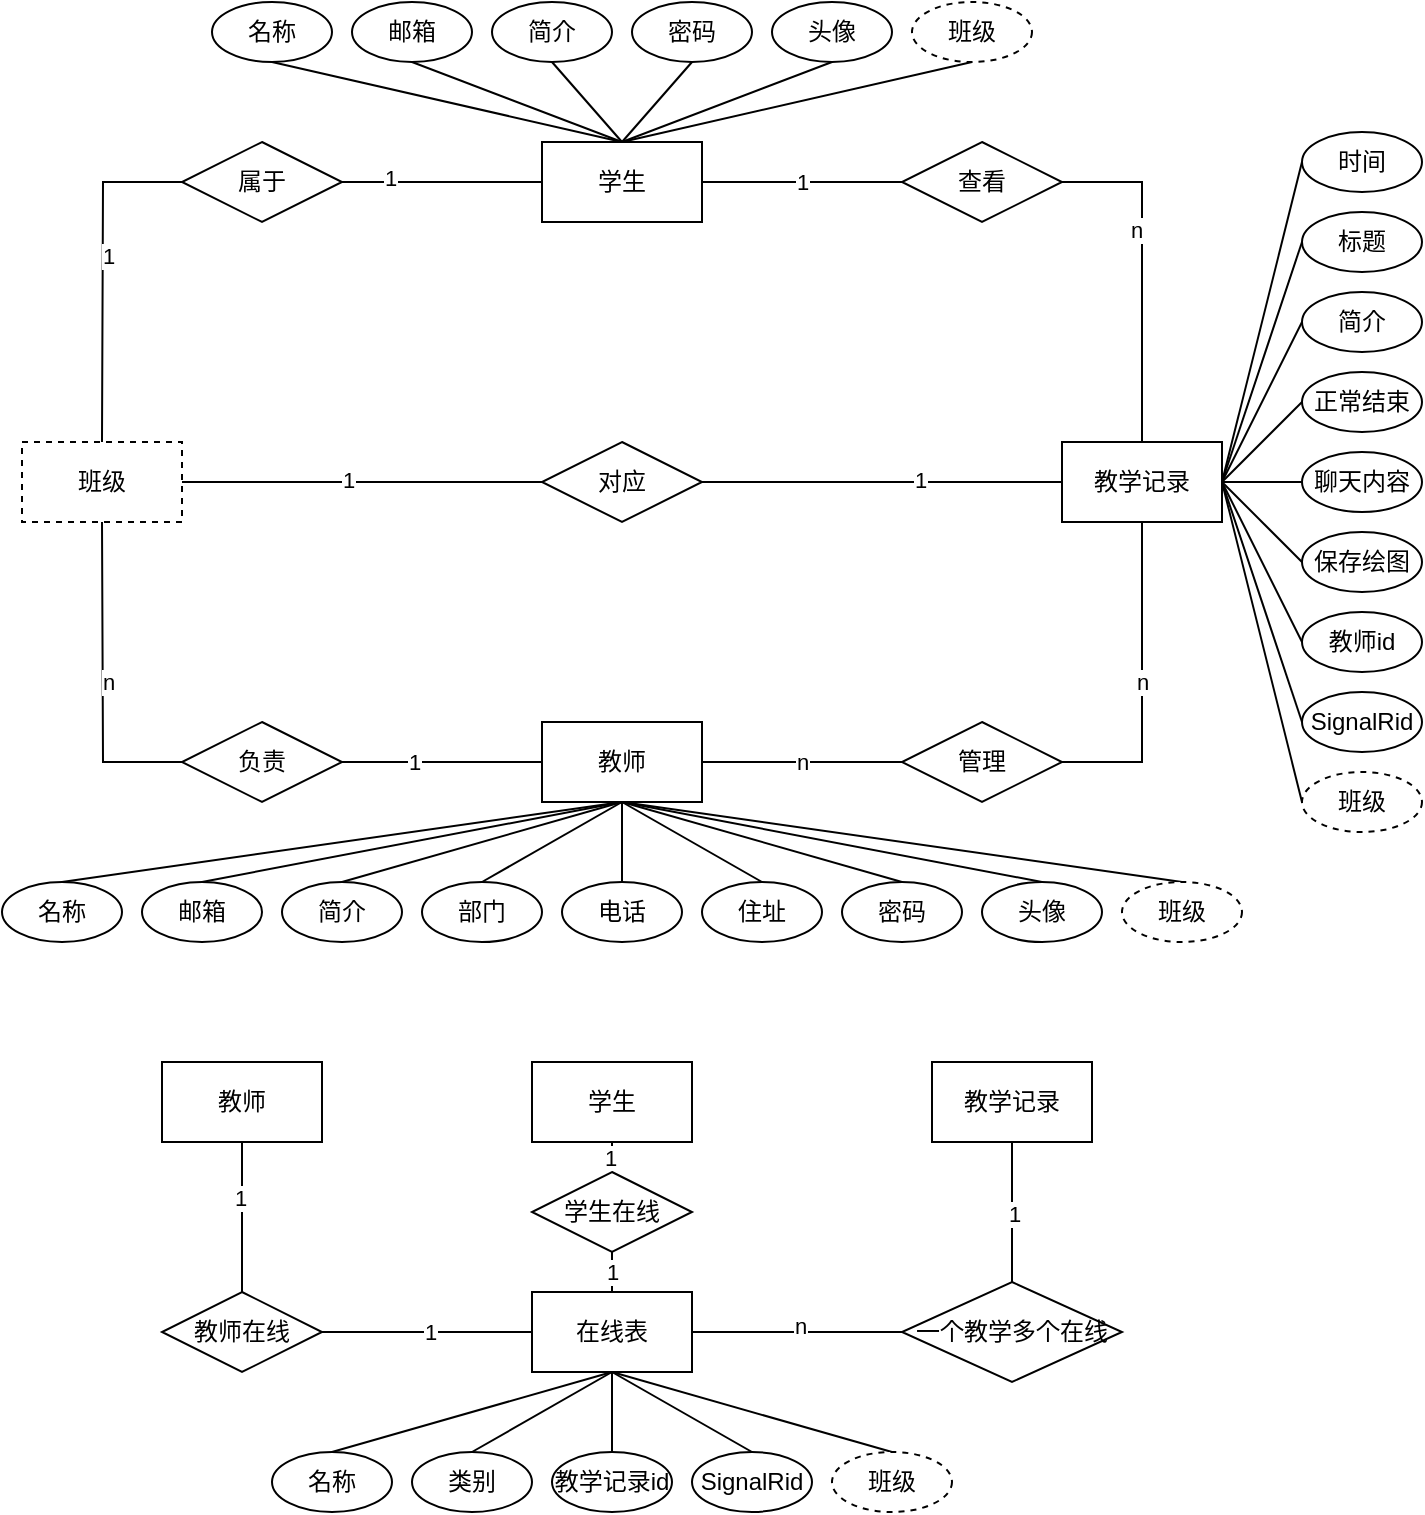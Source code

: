 <mxfile version="17.2.1" type="github">
  <diagram id="IDi-bsRpjTARj6v3DzdU" name="Page-1">
    <mxGraphModel dx="946" dy="557" grid="1" gridSize="10" guides="1" tooltips="1" connect="1" arrows="1" fold="1" page="1" pageScale="1" pageWidth="827" pageHeight="1169" math="0" shadow="0">
      <root>
        <mxCell id="0" />
        <mxCell id="1" parent="0" />
        <mxCell id="TZKJ0TVQ96JsH3nUPFEi-6" style="edgeStyle=orthogonalEdgeStyle;rounded=0;orthogonalLoop=1;jettySize=auto;html=1;entryX=1;entryY=0.5;entryDx=0;entryDy=0;endArrow=none;endFill=0;" edge="1" parent="1" source="TZKJ0TVQ96JsH3nUPFEi-1" target="TZKJ0TVQ96JsH3nUPFEi-5">
          <mxGeometry relative="1" as="geometry" />
        </mxCell>
        <mxCell id="TZKJ0TVQ96JsH3nUPFEi-8" value="1" style="edgeLabel;html=1;align=center;verticalAlign=middle;resizable=0;points=[];" vertex="1" connectable="0" parent="TZKJ0TVQ96JsH3nUPFEi-6">
          <mxGeometry x="0.28" relative="1" as="geometry">
            <mxPoint as="offset" />
          </mxGeometry>
        </mxCell>
        <mxCell id="TZKJ0TVQ96JsH3nUPFEi-20" value="n" style="edgeStyle=orthogonalEdgeStyle;rounded=0;orthogonalLoop=1;jettySize=auto;html=1;entryX=0;entryY=0.5;entryDx=0;entryDy=0;endArrow=none;endFill=0;" edge="1" parent="1" source="TZKJ0TVQ96JsH3nUPFEi-1" target="TZKJ0TVQ96JsH3nUPFEi-19">
          <mxGeometry relative="1" as="geometry" />
        </mxCell>
        <mxCell id="TZKJ0TVQ96JsH3nUPFEi-1" value="教师" style="rounded=0;whiteSpace=wrap;html=1;" vertex="1" parent="1">
          <mxGeometry x="270" y="360" width="80" height="40" as="geometry" />
        </mxCell>
        <mxCell id="TZKJ0TVQ96JsH3nUPFEi-11" style="edgeStyle=orthogonalEdgeStyle;rounded=0;orthogonalLoop=1;jettySize=auto;html=1;entryX=1;entryY=0.5;entryDx=0;entryDy=0;endArrow=none;endFill=0;" edge="1" parent="1" source="TZKJ0TVQ96JsH3nUPFEi-2" target="TZKJ0TVQ96JsH3nUPFEi-10">
          <mxGeometry relative="1" as="geometry" />
        </mxCell>
        <mxCell id="TZKJ0TVQ96JsH3nUPFEi-13" value="1" style="edgeLabel;html=1;align=center;verticalAlign=middle;resizable=0;points=[];" vertex="1" connectable="0" parent="TZKJ0TVQ96JsH3nUPFEi-11">
          <mxGeometry x="0.52" y="-2" relative="1" as="geometry">
            <mxPoint as="offset" />
          </mxGeometry>
        </mxCell>
        <mxCell id="TZKJ0TVQ96JsH3nUPFEi-16" value="1" style="edgeStyle=orthogonalEdgeStyle;rounded=0;orthogonalLoop=1;jettySize=auto;html=1;entryX=0;entryY=0.5;entryDx=0;entryDy=0;endArrow=none;endFill=0;" edge="1" parent="1" source="TZKJ0TVQ96JsH3nUPFEi-2" target="TZKJ0TVQ96JsH3nUPFEi-15">
          <mxGeometry relative="1" as="geometry" />
        </mxCell>
        <mxCell id="TZKJ0TVQ96JsH3nUPFEi-2" value="学生" style="rounded=0;whiteSpace=wrap;html=1;" vertex="1" parent="1">
          <mxGeometry x="270" y="70" width="80" height="40" as="geometry" />
        </mxCell>
        <mxCell id="TZKJ0TVQ96JsH3nUPFEi-70" style="edgeStyle=none;rounded=0;orthogonalLoop=1;jettySize=auto;html=1;exitX=1;exitY=0.5;exitDx=0;exitDy=0;entryX=0;entryY=0.5;entryDx=0;entryDy=0;endArrow=none;endFill=0;" edge="1" parent="1" source="TZKJ0TVQ96JsH3nUPFEi-3" target="TZKJ0TVQ96JsH3nUPFEi-59">
          <mxGeometry relative="1" as="geometry" />
        </mxCell>
        <mxCell id="TZKJ0TVQ96JsH3nUPFEi-71" style="edgeStyle=none;rounded=0;orthogonalLoop=1;jettySize=auto;html=1;exitX=1;exitY=0.5;exitDx=0;exitDy=0;entryX=0;entryY=0.5;entryDx=0;entryDy=0;endArrow=none;endFill=0;" edge="1" parent="1" source="TZKJ0TVQ96JsH3nUPFEi-3" target="TZKJ0TVQ96JsH3nUPFEi-60">
          <mxGeometry relative="1" as="geometry" />
        </mxCell>
        <mxCell id="TZKJ0TVQ96JsH3nUPFEi-72" style="edgeStyle=none;rounded=0;orthogonalLoop=1;jettySize=auto;html=1;exitX=1;exitY=0.5;exitDx=0;exitDy=0;entryX=0;entryY=0.5;entryDx=0;entryDy=0;endArrow=none;endFill=0;" edge="1" parent="1" source="TZKJ0TVQ96JsH3nUPFEi-3" target="TZKJ0TVQ96JsH3nUPFEi-61">
          <mxGeometry relative="1" as="geometry" />
        </mxCell>
        <mxCell id="TZKJ0TVQ96JsH3nUPFEi-73" style="edgeStyle=none;rounded=0;orthogonalLoop=1;jettySize=auto;html=1;exitX=1;exitY=0.5;exitDx=0;exitDy=0;entryX=0;entryY=0.5;entryDx=0;entryDy=0;endArrow=none;endFill=0;" edge="1" parent="1" source="TZKJ0TVQ96JsH3nUPFEi-3" target="TZKJ0TVQ96JsH3nUPFEi-62">
          <mxGeometry relative="1" as="geometry" />
        </mxCell>
        <mxCell id="TZKJ0TVQ96JsH3nUPFEi-74" style="edgeStyle=none;rounded=0;orthogonalLoop=1;jettySize=auto;html=1;exitX=1;exitY=0.5;exitDx=0;exitDy=0;endArrow=none;endFill=0;" edge="1" parent="1" source="TZKJ0TVQ96JsH3nUPFEi-3" target="TZKJ0TVQ96JsH3nUPFEi-63">
          <mxGeometry relative="1" as="geometry" />
        </mxCell>
        <mxCell id="TZKJ0TVQ96JsH3nUPFEi-75" style="edgeStyle=none;rounded=0;orthogonalLoop=1;jettySize=auto;html=1;exitX=1;exitY=0.5;exitDx=0;exitDy=0;entryX=0;entryY=0.5;entryDx=0;entryDy=0;endArrow=none;endFill=0;" edge="1" parent="1" source="TZKJ0TVQ96JsH3nUPFEi-3" target="TZKJ0TVQ96JsH3nUPFEi-64">
          <mxGeometry relative="1" as="geometry" />
        </mxCell>
        <mxCell id="TZKJ0TVQ96JsH3nUPFEi-76" style="edgeStyle=none;rounded=0;orthogonalLoop=1;jettySize=auto;html=1;exitX=1;exitY=0.5;exitDx=0;exitDy=0;entryX=0;entryY=0.5;entryDx=0;entryDy=0;endArrow=none;endFill=0;" edge="1" parent="1" source="TZKJ0TVQ96JsH3nUPFEi-3" target="TZKJ0TVQ96JsH3nUPFEi-65">
          <mxGeometry relative="1" as="geometry" />
        </mxCell>
        <mxCell id="TZKJ0TVQ96JsH3nUPFEi-77" style="edgeStyle=none;rounded=0;orthogonalLoop=1;jettySize=auto;html=1;exitX=1;exitY=0.5;exitDx=0;exitDy=0;entryX=0;entryY=0.5;entryDx=0;entryDy=0;endArrow=none;endFill=0;" edge="1" parent="1" source="TZKJ0TVQ96JsH3nUPFEi-3" target="TZKJ0TVQ96JsH3nUPFEi-66">
          <mxGeometry relative="1" as="geometry" />
        </mxCell>
        <mxCell id="TZKJ0TVQ96JsH3nUPFEi-78" style="edgeStyle=none;rounded=0;orthogonalLoop=1;jettySize=auto;html=1;exitX=1;exitY=0.5;exitDx=0;exitDy=0;entryX=0;entryY=0.5;entryDx=0;entryDy=0;endArrow=none;endFill=0;" edge="1" parent="1" source="TZKJ0TVQ96JsH3nUPFEi-3" target="TZKJ0TVQ96JsH3nUPFEi-67">
          <mxGeometry relative="1" as="geometry" />
        </mxCell>
        <mxCell id="TZKJ0TVQ96JsH3nUPFEi-3" value="教学记录" style="rounded=0;whiteSpace=wrap;html=1;" vertex="1" parent="1">
          <mxGeometry x="530" y="220" width="80" height="40" as="geometry" />
        </mxCell>
        <mxCell id="TZKJ0TVQ96JsH3nUPFEi-24" style="edgeStyle=none;rounded=0;orthogonalLoop=1;jettySize=auto;html=1;exitX=1;exitY=0.5;exitDx=0;exitDy=0;entryX=0;entryY=0.5;entryDx=0;entryDy=0;endArrow=none;endFill=0;" edge="1" parent="1" target="TZKJ0TVQ96JsH3nUPFEi-22">
          <mxGeometry relative="1" as="geometry">
            <mxPoint x="90" y="240" as="sourcePoint" />
          </mxGeometry>
        </mxCell>
        <mxCell id="TZKJ0TVQ96JsH3nUPFEi-25" value="1" style="edgeLabel;html=1;align=center;verticalAlign=middle;resizable=0;points=[];" vertex="1" connectable="0" parent="TZKJ0TVQ96JsH3nUPFEi-24">
          <mxGeometry x="-0.077" y="1" relative="1" as="geometry">
            <mxPoint as="offset" />
          </mxGeometry>
        </mxCell>
        <mxCell id="TZKJ0TVQ96JsH3nUPFEi-4" value="班级" style="rounded=0;whiteSpace=wrap;html=1;dashed=1;" vertex="1" parent="1">
          <mxGeometry x="10" y="220" width="80" height="40" as="geometry" />
        </mxCell>
        <mxCell id="TZKJ0TVQ96JsH3nUPFEi-7" style="edgeStyle=orthogonalEdgeStyle;rounded=0;orthogonalLoop=1;jettySize=auto;html=1;entryX=0.5;entryY=1;entryDx=0;entryDy=0;endArrow=none;endFill=0;exitX=0;exitY=0.5;exitDx=0;exitDy=0;" edge="1" parent="1" source="TZKJ0TVQ96JsH3nUPFEi-5">
          <mxGeometry relative="1" as="geometry">
            <mxPoint x="50" y="260" as="targetPoint" />
          </mxGeometry>
        </mxCell>
        <mxCell id="TZKJ0TVQ96JsH3nUPFEi-9" value="n" style="edgeLabel;html=1;align=center;verticalAlign=middle;resizable=0;points=[];" vertex="1" connectable="0" parent="TZKJ0TVQ96JsH3nUPFEi-7">
          <mxGeometry y="-2" relative="1" as="geometry">
            <mxPoint as="offset" />
          </mxGeometry>
        </mxCell>
        <mxCell id="TZKJ0TVQ96JsH3nUPFEi-5" value="负责" style="rhombus;whiteSpace=wrap;html=1;" vertex="1" parent="1">
          <mxGeometry x="90" y="360" width="80" height="40" as="geometry" />
        </mxCell>
        <mxCell id="TZKJ0TVQ96JsH3nUPFEi-12" style="edgeStyle=orthogonalEdgeStyle;rounded=0;orthogonalLoop=1;jettySize=auto;html=1;entryX=0.5;entryY=0;entryDx=0;entryDy=0;endArrow=none;endFill=0;exitX=0;exitY=0.5;exitDx=0;exitDy=0;" edge="1" parent="1" source="TZKJ0TVQ96JsH3nUPFEi-10">
          <mxGeometry relative="1" as="geometry">
            <mxPoint x="50" y="220" as="targetPoint" />
          </mxGeometry>
        </mxCell>
        <mxCell id="TZKJ0TVQ96JsH3nUPFEi-14" value="1" style="edgeLabel;html=1;align=center;verticalAlign=middle;resizable=0;points=[];" vertex="1" connectable="0" parent="TZKJ0TVQ96JsH3nUPFEi-12">
          <mxGeometry x="-0.1" y="2" relative="1" as="geometry">
            <mxPoint as="offset" />
          </mxGeometry>
        </mxCell>
        <mxCell id="TZKJ0TVQ96JsH3nUPFEi-10" value="属于" style="rhombus;whiteSpace=wrap;html=1;" vertex="1" parent="1">
          <mxGeometry x="90" y="70" width="80" height="40" as="geometry" />
        </mxCell>
        <mxCell id="TZKJ0TVQ96JsH3nUPFEi-17" style="edgeStyle=orthogonalEdgeStyle;rounded=0;orthogonalLoop=1;jettySize=auto;html=1;entryX=0.5;entryY=0;entryDx=0;entryDy=0;endArrow=none;endFill=0;exitX=1;exitY=0.5;exitDx=0;exitDy=0;" edge="1" parent="1" source="TZKJ0TVQ96JsH3nUPFEi-15" target="TZKJ0TVQ96JsH3nUPFEi-3">
          <mxGeometry relative="1" as="geometry" />
        </mxCell>
        <mxCell id="TZKJ0TVQ96JsH3nUPFEi-18" value="n" style="edgeLabel;html=1;align=center;verticalAlign=middle;resizable=0;points=[];" vertex="1" connectable="0" parent="TZKJ0TVQ96JsH3nUPFEi-17">
          <mxGeometry x="-0.25" y="-3" relative="1" as="geometry">
            <mxPoint as="offset" />
          </mxGeometry>
        </mxCell>
        <mxCell id="TZKJ0TVQ96JsH3nUPFEi-15" value="查看" style="rhombus;whiteSpace=wrap;html=1;" vertex="1" parent="1">
          <mxGeometry x="450" y="70" width="80" height="40" as="geometry" />
        </mxCell>
        <mxCell id="TZKJ0TVQ96JsH3nUPFEi-21" value="n" style="edgeStyle=orthogonalEdgeStyle;rounded=0;orthogonalLoop=1;jettySize=auto;html=1;entryX=0.5;entryY=1;entryDx=0;entryDy=0;endArrow=none;endFill=0;exitX=1;exitY=0.5;exitDx=0;exitDy=0;" edge="1" parent="1" source="TZKJ0TVQ96JsH3nUPFEi-19" target="TZKJ0TVQ96JsH3nUPFEi-3">
          <mxGeometry relative="1" as="geometry" />
        </mxCell>
        <mxCell id="TZKJ0TVQ96JsH3nUPFEi-19" value="管理" style="rhombus;whiteSpace=wrap;html=1;" vertex="1" parent="1">
          <mxGeometry x="450" y="360" width="80" height="40" as="geometry" />
        </mxCell>
        <mxCell id="TZKJ0TVQ96JsH3nUPFEi-23" style="rounded=0;orthogonalLoop=1;jettySize=auto;html=1;entryX=0;entryY=0.5;entryDx=0;entryDy=0;endArrow=none;endFill=0;exitX=1;exitY=0.5;exitDx=0;exitDy=0;" edge="1" parent="1" source="TZKJ0TVQ96JsH3nUPFEi-22" target="TZKJ0TVQ96JsH3nUPFEi-3">
          <mxGeometry relative="1" as="geometry" />
        </mxCell>
        <mxCell id="TZKJ0TVQ96JsH3nUPFEi-26" value="1" style="edgeLabel;html=1;align=center;verticalAlign=middle;resizable=0;points=[];" vertex="1" connectable="0" parent="TZKJ0TVQ96JsH3nUPFEi-23">
          <mxGeometry x="0.21" y="1" relative="1" as="geometry">
            <mxPoint as="offset" />
          </mxGeometry>
        </mxCell>
        <mxCell id="TZKJ0TVQ96JsH3nUPFEi-22" value="对应" style="rhombus;whiteSpace=wrap;html=1;" vertex="1" parent="1">
          <mxGeometry x="270" y="220" width="80" height="40" as="geometry" />
        </mxCell>
        <mxCell id="TZKJ0TVQ96JsH3nUPFEi-35" style="edgeStyle=none;rounded=0;orthogonalLoop=1;jettySize=auto;html=1;exitX=0.5;exitY=1;exitDx=0;exitDy=0;entryX=0.5;entryY=0;entryDx=0;entryDy=0;endArrow=none;endFill=0;" edge="1" parent="1" source="TZKJ0TVQ96JsH3nUPFEi-28" target="TZKJ0TVQ96JsH3nUPFEi-2">
          <mxGeometry relative="1" as="geometry" />
        </mxCell>
        <mxCell id="TZKJ0TVQ96JsH3nUPFEi-28" value="名称" style="ellipse;whiteSpace=wrap;html=1;" vertex="1" parent="1">
          <mxGeometry x="105" width="60" height="30" as="geometry" />
        </mxCell>
        <mxCell id="TZKJ0TVQ96JsH3nUPFEi-36" style="edgeStyle=none;rounded=0;orthogonalLoop=1;jettySize=auto;html=1;exitX=0.5;exitY=1;exitDx=0;exitDy=0;entryX=0.5;entryY=0;entryDx=0;entryDy=0;endArrow=none;endFill=0;" edge="1" parent="1" source="TZKJ0TVQ96JsH3nUPFEi-29" target="TZKJ0TVQ96JsH3nUPFEi-2">
          <mxGeometry relative="1" as="geometry" />
        </mxCell>
        <mxCell id="TZKJ0TVQ96JsH3nUPFEi-29" value="邮箱" style="ellipse;whiteSpace=wrap;html=1;" vertex="1" parent="1">
          <mxGeometry x="175" width="60" height="30" as="geometry" />
        </mxCell>
        <mxCell id="TZKJ0TVQ96JsH3nUPFEi-37" style="edgeStyle=none;rounded=0;orthogonalLoop=1;jettySize=auto;html=1;exitX=0.5;exitY=1;exitDx=0;exitDy=0;entryX=0.5;entryY=0;entryDx=0;entryDy=0;endArrow=none;endFill=0;" edge="1" parent="1" source="TZKJ0TVQ96JsH3nUPFEi-30" target="TZKJ0TVQ96JsH3nUPFEi-2">
          <mxGeometry relative="1" as="geometry" />
        </mxCell>
        <mxCell id="TZKJ0TVQ96JsH3nUPFEi-30" value="简介" style="ellipse;whiteSpace=wrap;html=1;" vertex="1" parent="1">
          <mxGeometry x="245" width="60" height="30" as="geometry" />
        </mxCell>
        <mxCell id="TZKJ0TVQ96JsH3nUPFEi-38" style="edgeStyle=none;rounded=0;orthogonalLoop=1;jettySize=auto;html=1;exitX=0.5;exitY=1;exitDx=0;exitDy=0;entryX=0.5;entryY=0;entryDx=0;entryDy=0;endArrow=none;endFill=0;" edge="1" parent="1" source="TZKJ0TVQ96JsH3nUPFEi-31" target="TZKJ0TVQ96JsH3nUPFEi-2">
          <mxGeometry relative="1" as="geometry" />
        </mxCell>
        <mxCell id="TZKJ0TVQ96JsH3nUPFEi-31" value="密码" style="ellipse;whiteSpace=wrap;html=1;" vertex="1" parent="1">
          <mxGeometry x="315" width="60" height="30" as="geometry" />
        </mxCell>
        <mxCell id="TZKJ0TVQ96JsH3nUPFEi-39" style="edgeStyle=none;rounded=0;orthogonalLoop=1;jettySize=auto;html=1;exitX=0.5;exitY=1;exitDx=0;exitDy=0;endArrow=none;endFill=0;" edge="1" parent="1" source="TZKJ0TVQ96JsH3nUPFEi-32">
          <mxGeometry relative="1" as="geometry">
            <mxPoint x="310" y="70" as="targetPoint" />
          </mxGeometry>
        </mxCell>
        <mxCell id="TZKJ0TVQ96JsH3nUPFEi-32" value="头像" style="ellipse;whiteSpace=wrap;html=1;" vertex="1" parent="1">
          <mxGeometry x="385" width="60" height="30" as="geometry" />
        </mxCell>
        <mxCell id="TZKJ0TVQ96JsH3nUPFEi-40" style="edgeStyle=none;rounded=0;orthogonalLoop=1;jettySize=auto;html=1;exitX=0.5;exitY=1;exitDx=0;exitDy=0;entryX=0.5;entryY=0;entryDx=0;entryDy=0;endArrow=none;endFill=0;" edge="1" parent="1" source="TZKJ0TVQ96JsH3nUPFEi-33" target="TZKJ0TVQ96JsH3nUPFEi-2">
          <mxGeometry relative="1" as="geometry" />
        </mxCell>
        <mxCell id="TZKJ0TVQ96JsH3nUPFEi-33" value="班级" style="ellipse;whiteSpace=wrap;html=1;dashed=1;" vertex="1" parent="1">
          <mxGeometry x="455" width="60" height="30" as="geometry" />
        </mxCell>
        <mxCell id="TZKJ0TVQ96JsH3nUPFEi-50" style="edgeStyle=none;rounded=0;orthogonalLoop=1;jettySize=auto;html=1;exitX=0.5;exitY=0;exitDx=0;exitDy=0;entryX=0.5;entryY=1;entryDx=0;entryDy=0;endArrow=none;endFill=0;" edge="1" parent="1" source="TZKJ0TVQ96JsH3nUPFEi-41" target="TZKJ0TVQ96JsH3nUPFEi-1">
          <mxGeometry relative="1" as="geometry" />
        </mxCell>
        <mxCell id="TZKJ0TVQ96JsH3nUPFEi-41" value="名称" style="ellipse;whiteSpace=wrap;html=1;" vertex="1" parent="1">
          <mxGeometry y="440" width="60" height="30" as="geometry" />
        </mxCell>
        <mxCell id="TZKJ0TVQ96JsH3nUPFEi-51" style="edgeStyle=none;rounded=0;orthogonalLoop=1;jettySize=auto;html=1;exitX=0.5;exitY=0;exitDx=0;exitDy=0;endArrow=none;endFill=0;" edge="1" parent="1" source="TZKJ0TVQ96JsH3nUPFEi-42">
          <mxGeometry relative="1" as="geometry">
            <mxPoint x="310" y="400" as="targetPoint" />
          </mxGeometry>
        </mxCell>
        <mxCell id="TZKJ0TVQ96JsH3nUPFEi-42" value="邮箱" style="ellipse;whiteSpace=wrap;html=1;" vertex="1" parent="1">
          <mxGeometry x="70" y="440" width="60" height="30" as="geometry" />
        </mxCell>
        <mxCell id="TZKJ0TVQ96JsH3nUPFEi-52" style="edgeStyle=none;rounded=0;orthogonalLoop=1;jettySize=auto;html=1;exitX=0.5;exitY=0;exitDx=0;exitDy=0;endArrow=none;endFill=0;" edge="1" parent="1" source="TZKJ0TVQ96JsH3nUPFEi-43">
          <mxGeometry relative="1" as="geometry">
            <mxPoint x="310" y="400" as="targetPoint" />
          </mxGeometry>
        </mxCell>
        <mxCell id="TZKJ0TVQ96JsH3nUPFEi-43" value="简介" style="ellipse;whiteSpace=wrap;html=1;" vertex="1" parent="1">
          <mxGeometry x="140" y="440" width="60" height="30" as="geometry" />
        </mxCell>
        <mxCell id="TZKJ0TVQ96JsH3nUPFEi-56" style="edgeStyle=none;rounded=0;orthogonalLoop=1;jettySize=auto;html=1;exitX=0.5;exitY=0;exitDx=0;exitDy=0;endArrow=none;endFill=0;" edge="1" parent="1" source="TZKJ0TVQ96JsH3nUPFEi-44">
          <mxGeometry relative="1" as="geometry">
            <mxPoint x="310" y="400" as="targetPoint" />
          </mxGeometry>
        </mxCell>
        <mxCell id="TZKJ0TVQ96JsH3nUPFEi-44" value="密码" style="ellipse;whiteSpace=wrap;html=1;" vertex="1" parent="1">
          <mxGeometry x="420" y="440" width="60" height="30" as="geometry" />
        </mxCell>
        <mxCell id="TZKJ0TVQ96JsH3nUPFEi-57" style="edgeStyle=none;rounded=0;orthogonalLoop=1;jettySize=auto;html=1;exitX=0.5;exitY=0;exitDx=0;exitDy=0;endArrow=none;endFill=0;" edge="1" parent="1" source="TZKJ0TVQ96JsH3nUPFEi-45">
          <mxGeometry relative="1" as="geometry">
            <mxPoint x="310" y="400" as="targetPoint" />
          </mxGeometry>
        </mxCell>
        <mxCell id="TZKJ0TVQ96JsH3nUPFEi-45" value="头像" style="ellipse;whiteSpace=wrap;html=1;" vertex="1" parent="1">
          <mxGeometry x="490" y="440" width="60" height="30" as="geometry" />
        </mxCell>
        <mxCell id="TZKJ0TVQ96JsH3nUPFEi-58" style="edgeStyle=none;rounded=0;orthogonalLoop=1;jettySize=auto;html=1;exitX=0.5;exitY=0;exitDx=0;exitDy=0;endArrow=none;endFill=0;" edge="1" parent="1" source="TZKJ0TVQ96JsH3nUPFEi-46">
          <mxGeometry relative="1" as="geometry">
            <mxPoint x="310" y="400" as="targetPoint" />
          </mxGeometry>
        </mxCell>
        <mxCell id="TZKJ0TVQ96JsH3nUPFEi-46" value="班级" style="ellipse;whiteSpace=wrap;html=1;dashed=1;" vertex="1" parent="1">
          <mxGeometry x="560" y="440" width="60" height="30" as="geometry" />
        </mxCell>
        <mxCell id="TZKJ0TVQ96JsH3nUPFEi-53" style="edgeStyle=none;rounded=0;orthogonalLoop=1;jettySize=auto;html=1;exitX=0.5;exitY=0;exitDx=0;exitDy=0;entryX=0.5;entryY=1;entryDx=0;entryDy=0;endArrow=none;endFill=0;" edge="1" parent="1" source="TZKJ0TVQ96JsH3nUPFEi-47" target="TZKJ0TVQ96JsH3nUPFEi-1">
          <mxGeometry relative="1" as="geometry" />
        </mxCell>
        <mxCell id="TZKJ0TVQ96JsH3nUPFEi-47" value="部门" style="ellipse;whiteSpace=wrap;html=1;" vertex="1" parent="1">
          <mxGeometry x="210" y="440" width="60" height="30" as="geometry" />
        </mxCell>
        <mxCell id="TZKJ0TVQ96JsH3nUPFEi-54" style="edgeStyle=none;rounded=0;orthogonalLoop=1;jettySize=auto;html=1;exitX=0.5;exitY=0;exitDx=0;exitDy=0;endArrow=none;endFill=0;" edge="1" parent="1" source="TZKJ0TVQ96JsH3nUPFEi-48">
          <mxGeometry relative="1" as="geometry">
            <mxPoint x="310" y="400" as="targetPoint" />
          </mxGeometry>
        </mxCell>
        <mxCell id="TZKJ0TVQ96JsH3nUPFEi-48" value="电话" style="ellipse;whiteSpace=wrap;html=1;" vertex="1" parent="1">
          <mxGeometry x="280" y="440" width="60" height="30" as="geometry" />
        </mxCell>
        <mxCell id="TZKJ0TVQ96JsH3nUPFEi-55" style="edgeStyle=none;rounded=0;orthogonalLoop=1;jettySize=auto;html=1;exitX=0.5;exitY=0;exitDx=0;exitDy=0;entryX=0.5;entryY=1;entryDx=0;entryDy=0;endArrow=none;endFill=0;" edge="1" parent="1" source="TZKJ0TVQ96JsH3nUPFEi-49" target="TZKJ0TVQ96JsH3nUPFEi-1">
          <mxGeometry relative="1" as="geometry" />
        </mxCell>
        <mxCell id="TZKJ0TVQ96JsH3nUPFEi-49" value="住址" style="ellipse;whiteSpace=wrap;html=1;" vertex="1" parent="1">
          <mxGeometry x="350" y="440" width="60" height="30" as="geometry" />
        </mxCell>
        <mxCell id="TZKJ0TVQ96JsH3nUPFEi-59" value="时间&lt;span style=&quot;color: rgba(0 , 0 , 0 , 0) ; font-family: monospace ; font-size: 0px&quot;&gt;%3CmxGraphModel%3E%3Croot%3E%3CmxCell%20id%3D%220%22%2F%3E%3CmxCell%20id%3D%221%22%20parent%3D%220%22%2F%3E%3CmxCell%20id%3D%222%22%20value%3D%22%E5%90%8D%E7%A7%B0%22%20style%3D%22ellipse%3BwhiteSpace%3Dwrap%3Bhtml%3D1%3B%22%20vertex%3D%221%22%20parent%3D%221%22%3E%3CmxGeometry%20x%3D%22125%22%20y%3D%2240%22%20width%3D%2260%22%20height%3D%2230%22%20as%3D%22geometry%22%2F%3E%3C%2FmxCell%3E%3C%2Froot%3E%3C%2FmxGraphModel%3E&lt;/span&gt;" style="ellipse;whiteSpace=wrap;html=1;" vertex="1" parent="1">
          <mxGeometry x="650" y="65" width="60" height="30" as="geometry" />
        </mxCell>
        <mxCell id="TZKJ0TVQ96JsH3nUPFEi-60" value="标题" style="ellipse;whiteSpace=wrap;html=1;" vertex="1" parent="1">
          <mxGeometry x="650" y="105" width="60" height="30" as="geometry" />
        </mxCell>
        <mxCell id="TZKJ0TVQ96JsH3nUPFEi-61" value="简介" style="ellipse;whiteSpace=wrap;html=1;" vertex="1" parent="1">
          <mxGeometry x="650" y="145" width="60" height="30" as="geometry" />
        </mxCell>
        <mxCell id="TZKJ0TVQ96JsH3nUPFEi-62" value="正常结束" style="ellipse;whiteSpace=wrap;html=1;" vertex="1" parent="1">
          <mxGeometry x="650" y="185" width="60" height="30" as="geometry" />
        </mxCell>
        <mxCell id="TZKJ0TVQ96JsH3nUPFEi-63" value="聊天内容" style="ellipse;whiteSpace=wrap;html=1;" vertex="1" parent="1">
          <mxGeometry x="650" y="225" width="60" height="30" as="geometry" />
        </mxCell>
        <mxCell id="TZKJ0TVQ96JsH3nUPFEi-64" value="保存绘图" style="ellipse;whiteSpace=wrap;html=1;" vertex="1" parent="1">
          <mxGeometry x="650" y="265" width="60" height="30" as="geometry" />
        </mxCell>
        <mxCell id="TZKJ0TVQ96JsH3nUPFEi-65" value="教师id" style="ellipse;whiteSpace=wrap;html=1;" vertex="1" parent="1">
          <mxGeometry x="650" y="305" width="60" height="30" as="geometry" />
        </mxCell>
        <mxCell id="TZKJ0TVQ96JsH3nUPFEi-66" value="SignalRid" style="ellipse;whiteSpace=wrap;html=1;" vertex="1" parent="1">
          <mxGeometry x="650" y="345" width="60" height="30" as="geometry" />
        </mxCell>
        <mxCell id="TZKJ0TVQ96JsH3nUPFEi-67" value="班级" style="ellipse;whiteSpace=wrap;html=1;dashed=1;" vertex="1" parent="1">
          <mxGeometry x="650" y="385" width="60" height="30" as="geometry" />
        </mxCell>
        <mxCell id="TZKJ0TVQ96JsH3nUPFEi-68" style="edgeStyle=none;rounded=0;orthogonalLoop=1;jettySize=auto;html=1;exitX=1;exitY=1;exitDx=0;exitDy=0;endArrow=none;endFill=0;" edge="1" parent="1" source="TZKJ0TVQ96JsH3nUPFEi-65" target="TZKJ0TVQ96JsH3nUPFEi-65">
          <mxGeometry relative="1" as="geometry" />
        </mxCell>
        <mxCell id="TZKJ0TVQ96JsH3nUPFEi-79" value="在线表" style="rounded=0;whiteSpace=wrap;html=1;" vertex="1" parent="1">
          <mxGeometry x="265" y="645" width="80" height="40" as="geometry" />
        </mxCell>
        <mxCell id="TZKJ0TVQ96JsH3nUPFEi-85" style="edgeStyle=none;rounded=0;orthogonalLoop=1;jettySize=auto;html=1;exitX=0.5;exitY=0;exitDx=0;exitDy=0;entryX=0.5;entryY=1;entryDx=0;entryDy=0;endArrow=none;endFill=0;" edge="1" parent="1" source="TZKJ0TVQ96JsH3nUPFEi-80" target="TZKJ0TVQ96JsH3nUPFEi-79">
          <mxGeometry relative="1" as="geometry" />
        </mxCell>
        <mxCell id="TZKJ0TVQ96JsH3nUPFEi-80" value="名称" style="ellipse;whiteSpace=wrap;html=1;" vertex="1" parent="1">
          <mxGeometry x="135" y="725" width="60" height="30" as="geometry" />
        </mxCell>
        <mxCell id="TZKJ0TVQ96JsH3nUPFEi-86" style="edgeStyle=none;rounded=0;orthogonalLoop=1;jettySize=auto;html=1;exitX=0.5;exitY=0;exitDx=0;exitDy=0;entryX=0.5;entryY=1;entryDx=0;entryDy=0;endArrow=none;endFill=0;" edge="1" parent="1" source="TZKJ0TVQ96JsH3nUPFEi-81" target="TZKJ0TVQ96JsH3nUPFEi-79">
          <mxGeometry relative="1" as="geometry" />
        </mxCell>
        <mxCell id="TZKJ0TVQ96JsH3nUPFEi-81" value="类别" style="ellipse;whiteSpace=wrap;html=1;" vertex="1" parent="1">
          <mxGeometry x="205" y="725" width="60" height="30" as="geometry" />
        </mxCell>
        <mxCell id="TZKJ0TVQ96JsH3nUPFEi-87" style="edgeStyle=none;rounded=0;orthogonalLoop=1;jettySize=auto;html=1;exitX=0.5;exitY=0;exitDx=0;exitDy=0;endArrow=none;endFill=0;" edge="1" parent="1" source="TZKJ0TVQ96JsH3nUPFEi-82">
          <mxGeometry relative="1" as="geometry">
            <mxPoint x="305" y="685" as="targetPoint" />
          </mxGeometry>
        </mxCell>
        <mxCell id="TZKJ0TVQ96JsH3nUPFEi-82" value="教学记录id" style="ellipse;whiteSpace=wrap;html=1;" vertex="1" parent="1">
          <mxGeometry x="275" y="725" width="60" height="30" as="geometry" />
        </mxCell>
        <mxCell id="TZKJ0TVQ96JsH3nUPFEi-88" style="edgeStyle=none;rounded=0;orthogonalLoop=1;jettySize=auto;html=1;exitX=0.5;exitY=0;exitDx=0;exitDy=0;entryX=0.5;entryY=1;entryDx=0;entryDy=0;endArrow=none;endFill=0;" edge="1" parent="1" source="TZKJ0TVQ96JsH3nUPFEi-83" target="TZKJ0TVQ96JsH3nUPFEi-79">
          <mxGeometry relative="1" as="geometry" />
        </mxCell>
        <mxCell id="TZKJ0TVQ96JsH3nUPFEi-83" value="SignalRid" style="ellipse;whiteSpace=wrap;html=1;" vertex="1" parent="1">
          <mxGeometry x="345" y="725" width="60" height="30" as="geometry" />
        </mxCell>
        <mxCell id="TZKJ0TVQ96JsH3nUPFEi-89" style="edgeStyle=none;rounded=0;orthogonalLoop=1;jettySize=auto;html=1;exitX=0.5;exitY=0;exitDx=0;exitDy=0;endArrow=none;endFill=0;" edge="1" parent="1" source="TZKJ0TVQ96JsH3nUPFEi-84">
          <mxGeometry relative="1" as="geometry">
            <mxPoint x="305" y="685" as="targetPoint" />
          </mxGeometry>
        </mxCell>
        <mxCell id="TZKJ0TVQ96JsH3nUPFEi-84" value="班级" style="ellipse;whiteSpace=wrap;html=1;dashed=1;" vertex="1" parent="1">
          <mxGeometry x="415" y="725" width="60" height="30" as="geometry" />
        </mxCell>
        <mxCell id="TZKJ0TVQ96JsH3nUPFEi-96" style="edgeStyle=none;rounded=0;orthogonalLoop=1;jettySize=auto;html=1;entryX=0.5;entryY=0;entryDx=0;entryDy=0;endArrow=none;endFill=0;" edge="1" parent="1" source="TZKJ0TVQ96JsH3nUPFEi-90" target="TZKJ0TVQ96JsH3nUPFEi-93">
          <mxGeometry relative="1" as="geometry" />
        </mxCell>
        <mxCell id="TZKJ0TVQ96JsH3nUPFEi-98" value="1" style="edgeLabel;html=1;align=center;verticalAlign=middle;resizable=0;points=[];" vertex="1" connectable="0" parent="TZKJ0TVQ96JsH3nUPFEi-96">
          <mxGeometry x="-0.253" y="-1" relative="1" as="geometry">
            <mxPoint as="offset" />
          </mxGeometry>
        </mxCell>
        <mxCell id="TZKJ0TVQ96JsH3nUPFEi-90" value="教师" style="rounded=0;whiteSpace=wrap;html=1;" vertex="1" parent="1">
          <mxGeometry x="80" y="530" width="80" height="40" as="geometry" />
        </mxCell>
        <mxCell id="TZKJ0TVQ96JsH3nUPFEi-100" style="edgeStyle=none;rounded=0;orthogonalLoop=1;jettySize=auto;html=1;exitX=0.5;exitY=1;exitDx=0;exitDy=0;entryX=0.5;entryY=0;entryDx=0;entryDy=0;endArrow=none;endFill=0;" edge="1" parent="1" source="TZKJ0TVQ96JsH3nUPFEi-91" target="TZKJ0TVQ96JsH3nUPFEi-94">
          <mxGeometry relative="1" as="geometry" />
        </mxCell>
        <mxCell id="TZKJ0TVQ96JsH3nUPFEi-102" value="1" style="edgeLabel;html=1;align=center;verticalAlign=middle;resizable=0;points=[];" vertex="1" connectable="0" parent="TZKJ0TVQ96JsH3nUPFEi-100">
          <mxGeometry x="0.067" y="-1" relative="1" as="geometry">
            <mxPoint as="offset" />
          </mxGeometry>
        </mxCell>
        <mxCell id="TZKJ0TVQ96JsH3nUPFEi-91" value="学生" style="rounded=0;whiteSpace=wrap;html=1;" vertex="1" parent="1">
          <mxGeometry x="265" y="530" width="80" height="40" as="geometry" />
        </mxCell>
        <mxCell id="TZKJ0TVQ96JsH3nUPFEi-104" style="edgeStyle=none;rounded=0;orthogonalLoop=1;jettySize=auto;html=1;exitX=0.5;exitY=1;exitDx=0;exitDy=0;endArrow=none;endFill=0;" edge="1" parent="1" source="TZKJ0TVQ96JsH3nUPFEi-92" target="TZKJ0TVQ96JsH3nUPFEi-95">
          <mxGeometry relative="1" as="geometry" />
        </mxCell>
        <mxCell id="TZKJ0TVQ96JsH3nUPFEi-106" value="1" style="edgeLabel;html=1;align=center;verticalAlign=middle;resizable=0;points=[];" vertex="1" connectable="0" parent="TZKJ0TVQ96JsH3nUPFEi-104">
          <mxGeometry x="0.013" y="1" relative="1" as="geometry">
            <mxPoint as="offset" />
          </mxGeometry>
        </mxCell>
        <mxCell id="TZKJ0TVQ96JsH3nUPFEi-92" value="教学记录" style="rounded=0;whiteSpace=wrap;html=1;" vertex="1" parent="1">
          <mxGeometry x="465" y="530" width="80" height="40" as="geometry" />
        </mxCell>
        <mxCell id="TZKJ0TVQ96JsH3nUPFEi-97" style="edgeStyle=none;rounded=0;orthogonalLoop=1;jettySize=auto;html=1;entryX=0;entryY=0.5;entryDx=0;entryDy=0;endArrow=none;endFill=0;" edge="1" parent="1" source="TZKJ0TVQ96JsH3nUPFEi-93" target="TZKJ0TVQ96JsH3nUPFEi-79">
          <mxGeometry relative="1" as="geometry" />
        </mxCell>
        <mxCell id="TZKJ0TVQ96JsH3nUPFEi-99" value="1" style="edgeLabel;html=1;align=center;verticalAlign=middle;resizable=0;points=[];" vertex="1" connectable="0" parent="TZKJ0TVQ96JsH3nUPFEi-97">
          <mxGeometry x="0.029" relative="1" as="geometry">
            <mxPoint as="offset" />
          </mxGeometry>
        </mxCell>
        <mxCell id="TZKJ0TVQ96JsH3nUPFEi-93" value="教师在线" style="rhombus;whiteSpace=wrap;html=1;" vertex="1" parent="1">
          <mxGeometry x="80" y="645" width="80" height="40" as="geometry" />
        </mxCell>
        <mxCell id="TZKJ0TVQ96JsH3nUPFEi-101" style="edgeStyle=none;rounded=0;orthogonalLoop=1;jettySize=auto;html=1;exitX=0.5;exitY=1;exitDx=0;exitDy=0;entryX=0.5;entryY=0;entryDx=0;entryDy=0;endArrow=none;endFill=0;" edge="1" parent="1" source="TZKJ0TVQ96JsH3nUPFEi-94" target="TZKJ0TVQ96JsH3nUPFEi-79">
          <mxGeometry relative="1" as="geometry" />
        </mxCell>
        <mxCell id="TZKJ0TVQ96JsH3nUPFEi-103" value="1" style="edgeLabel;html=1;align=center;verticalAlign=middle;resizable=0;points=[];" vertex="1" connectable="0" parent="TZKJ0TVQ96JsH3nUPFEi-101">
          <mxGeometry relative="1" as="geometry">
            <mxPoint as="offset" />
          </mxGeometry>
        </mxCell>
        <mxCell id="TZKJ0TVQ96JsH3nUPFEi-94" value="学生在线" style="rhombus;whiteSpace=wrap;html=1;" vertex="1" parent="1">
          <mxGeometry x="265" y="585" width="80" height="40" as="geometry" />
        </mxCell>
        <mxCell id="TZKJ0TVQ96JsH3nUPFEi-105" style="edgeStyle=none;rounded=0;orthogonalLoop=1;jettySize=auto;html=1;exitX=0;exitY=0.5;exitDx=0;exitDy=0;entryX=1;entryY=0.5;entryDx=0;entryDy=0;endArrow=none;endFill=0;" edge="1" parent="1" source="TZKJ0TVQ96JsH3nUPFEi-95" target="TZKJ0TVQ96JsH3nUPFEi-79">
          <mxGeometry relative="1" as="geometry" />
        </mxCell>
        <mxCell id="TZKJ0TVQ96JsH3nUPFEi-107" value="n" style="edgeLabel;html=1;align=center;verticalAlign=middle;resizable=0;points=[];" vertex="1" connectable="0" parent="TZKJ0TVQ96JsH3nUPFEi-105">
          <mxGeometry x="-0.033" y="-3" relative="1" as="geometry">
            <mxPoint as="offset" />
          </mxGeometry>
        </mxCell>
        <mxCell id="TZKJ0TVQ96JsH3nUPFEi-95" value="一个教学多个在线" style="rhombus;whiteSpace=wrap;html=1;" vertex="1" parent="1">
          <mxGeometry x="450" y="640" width="110" height="50" as="geometry" />
        </mxCell>
      </root>
    </mxGraphModel>
  </diagram>
</mxfile>
